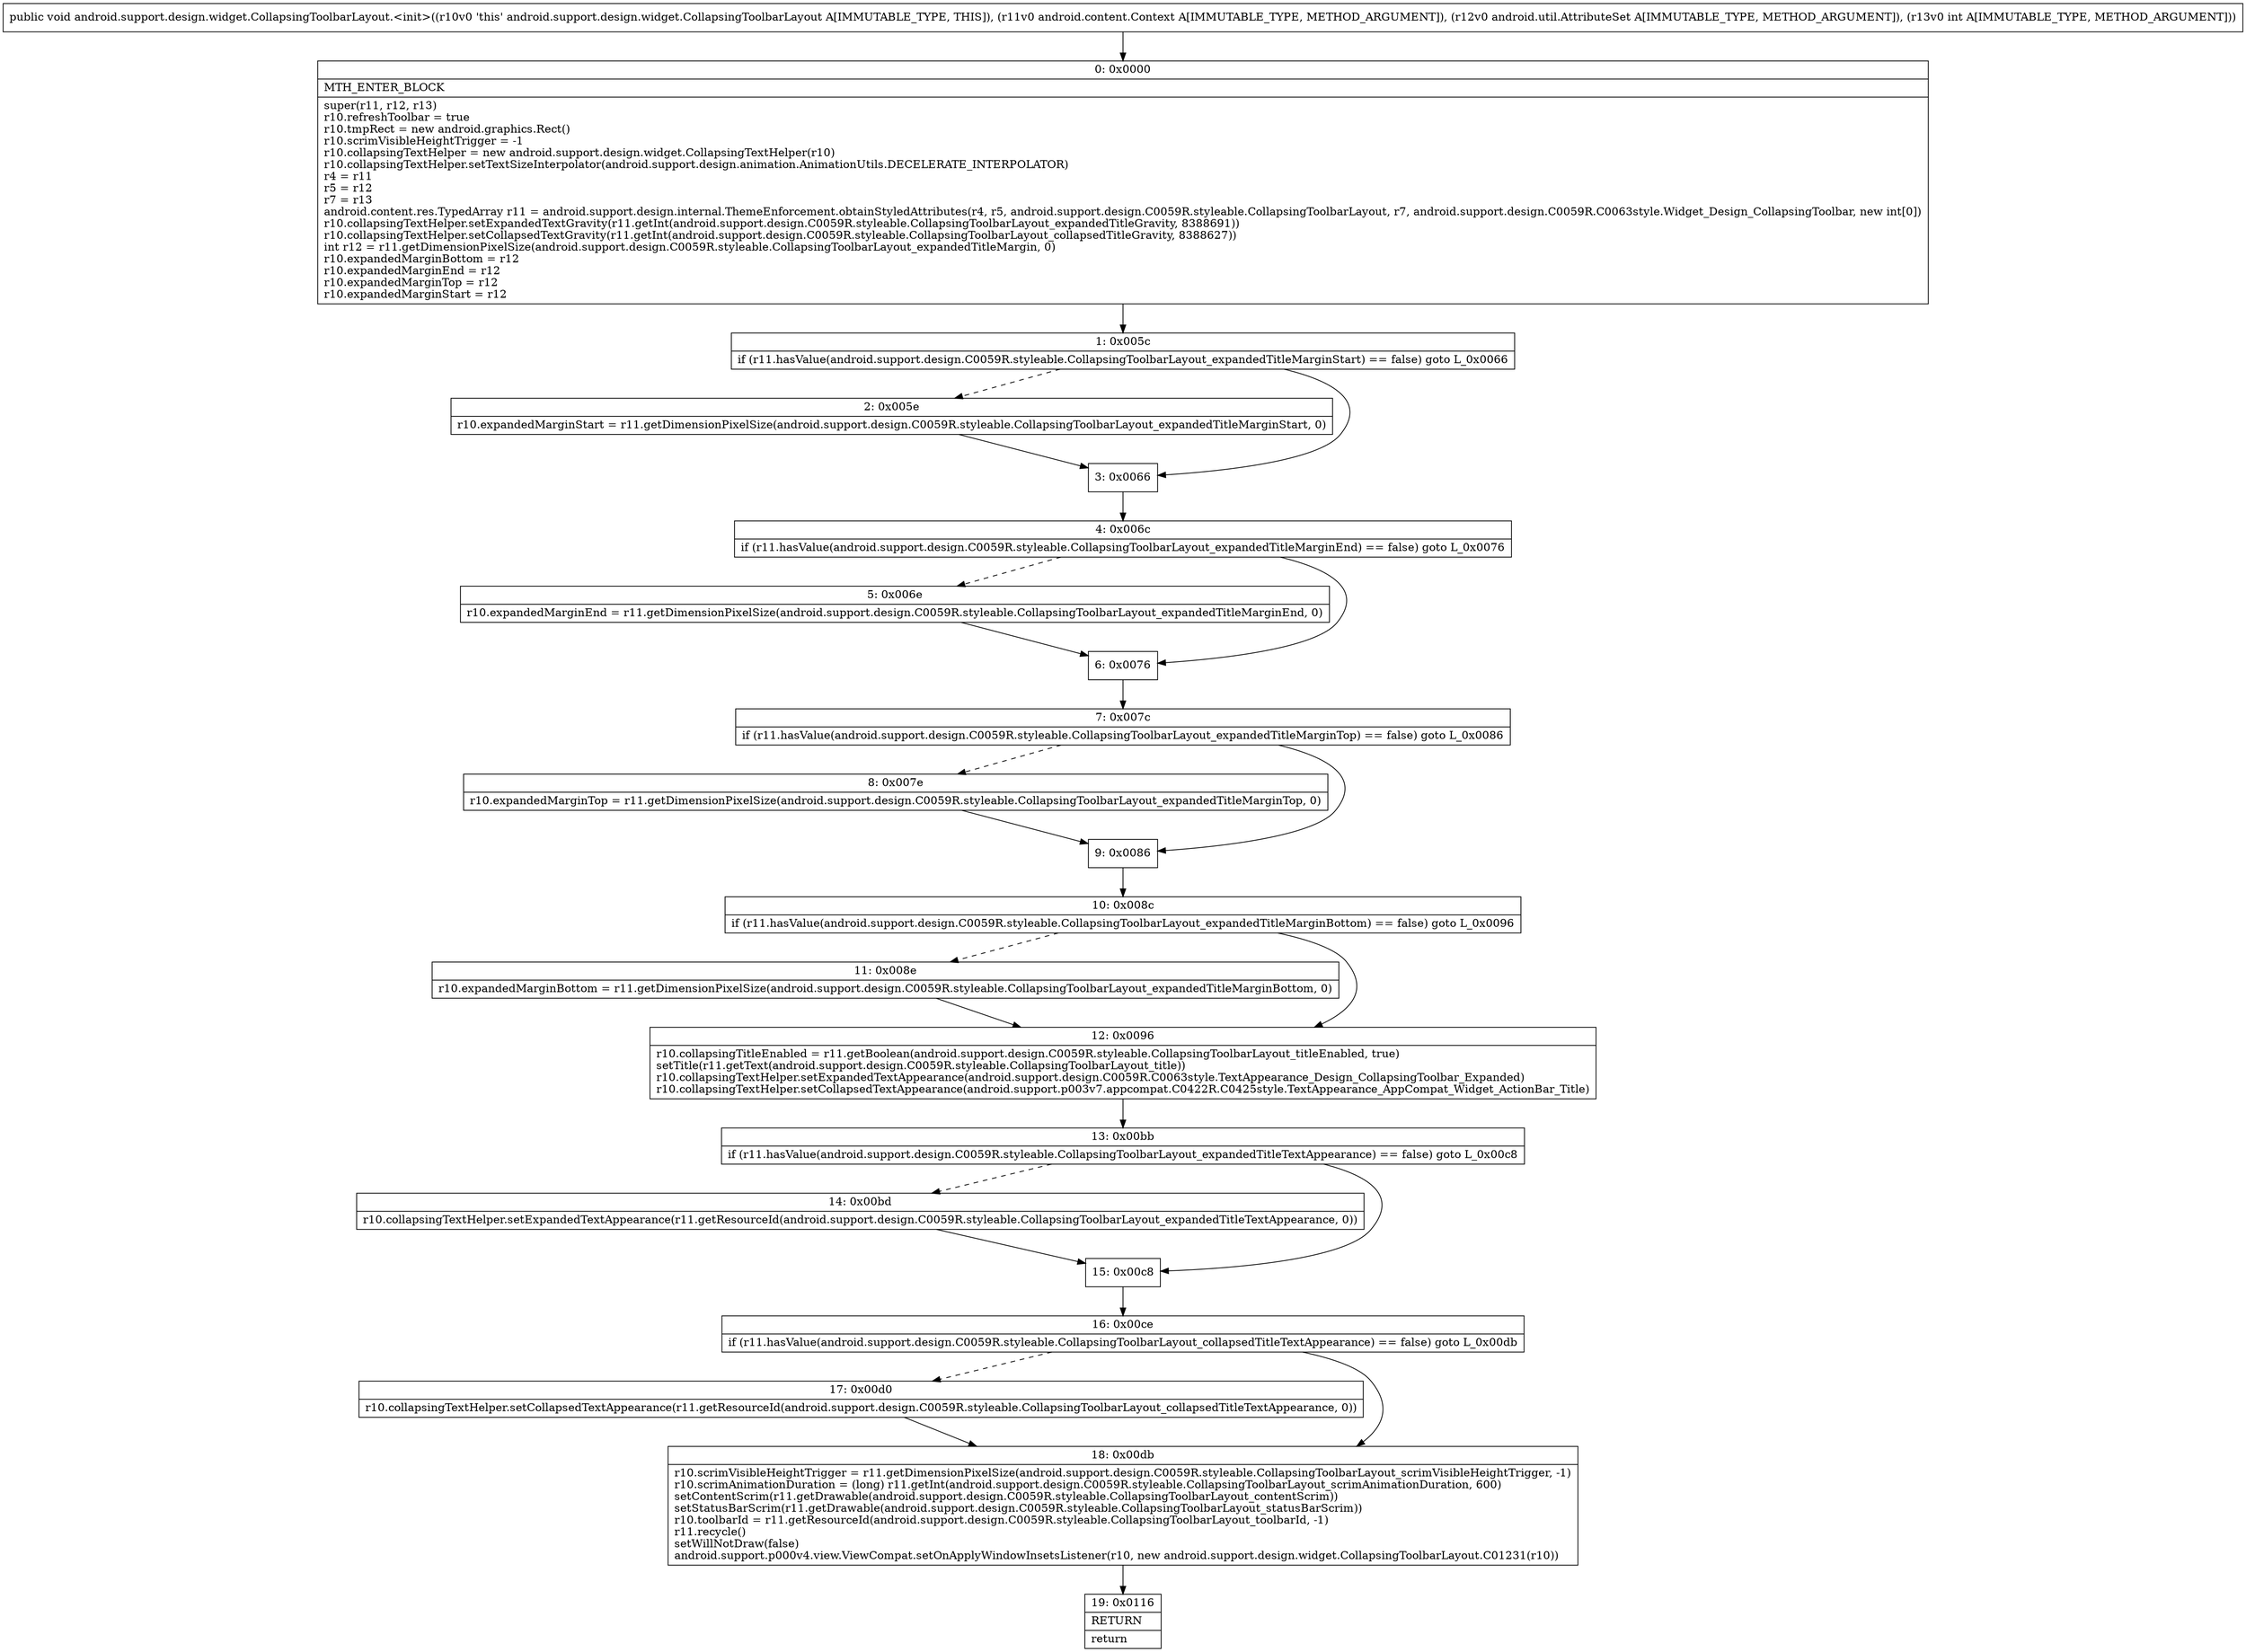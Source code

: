 digraph "CFG forandroid.support.design.widget.CollapsingToolbarLayout.\<init\>(Landroid\/content\/Context;Landroid\/util\/AttributeSet;I)V" {
Node_0 [shape=record,label="{0\:\ 0x0000|MTH_ENTER_BLOCK\l|super(r11, r12, r13)\lr10.refreshToolbar = true\lr10.tmpRect = new android.graphics.Rect()\lr10.scrimVisibleHeightTrigger = \-1\lr10.collapsingTextHelper = new android.support.design.widget.CollapsingTextHelper(r10)\lr10.collapsingTextHelper.setTextSizeInterpolator(android.support.design.animation.AnimationUtils.DECELERATE_INTERPOLATOR)\lr4 = r11\lr5 = r12\lr7 = r13\landroid.content.res.TypedArray r11 = android.support.design.internal.ThemeEnforcement.obtainStyledAttributes(r4, r5, android.support.design.C0059R.styleable.CollapsingToolbarLayout, r7, android.support.design.C0059R.C0063style.Widget_Design_CollapsingToolbar, new int[0])\lr10.collapsingTextHelper.setExpandedTextGravity(r11.getInt(android.support.design.C0059R.styleable.CollapsingToolbarLayout_expandedTitleGravity, 8388691))\lr10.collapsingTextHelper.setCollapsedTextGravity(r11.getInt(android.support.design.C0059R.styleable.CollapsingToolbarLayout_collapsedTitleGravity, 8388627))\lint r12 = r11.getDimensionPixelSize(android.support.design.C0059R.styleable.CollapsingToolbarLayout_expandedTitleMargin, 0)\lr10.expandedMarginBottom = r12\lr10.expandedMarginEnd = r12\lr10.expandedMarginTop = r12\lr10.expandedMarginStart = r12\l}"];
Node_1 [shape=record,label="{1\:\ 0x005c|if (r11.hasValue(android.support.design.C0059R.styleable.CollapsingToolbarLayout_expandedTitleMarginStart) == false) goto L_0x0066\l}"];
Node_2 [shape=record,label="{2\:\ 0x005e|r10.expandedMarginStart = r11.getDimensionPixelSize(android.support.design.C0059R.styleable.CollapsingToolbarLayout_expandedTitleMarginStart, 0)\l}"];
Node_3 [shape=record,label="{3\:\ 0x0066}"];
Node_4 [shape=record,label="{4\:\ 0x006c|if (r11.hasValue(android.support.design.C0059R.styleable.CollapsingToolbarLayout_expandedTitleMarginEnd) == false) goto L_0x0076\l}"];
Node_5 [shape=record,label="{5\:\ 0x006e|r10.expandedMarginEnd = r11.getDimensionPixelSize(android.support.design.C0059R.styleable.CollapsingToolbarLayout_expandedTitleMarginEnd, 0)\l}"];
Node_6 [shape=record,label="{6\:\ 0x0076}"];
Node_7 [shape=record,label="{7\:\ 0x007c|if (r11.hasValue(android.support.design.C0059R.styleable.CollapsingToolbarLayout_expandedTitleMarginTop) == false) goto L_0x0086\l}"];
Node_8 [shape=record,label="{8\:\ 0x007e|r10.expandedMarginTop = r11.getDimensionPixelSize(android.support.design.C0059R.styleable.CollapsingToolbarLayout_expandedTitleMarginTop, 0)\l}"];
Node_9 [shape=record,label="{9\:\ 0x0086}"];
Node_10 [shape=record,label="{10\:\ 0x008c|if (r11.hasValue(android.support.design.C0059R.styleable.CollapsingToolbarLayout_expandedTitleMarginBottom) == false) goto L_0x0096\l}"];
Node_11 [shape=record,label="{11\:\ 0x008e|r10.expandedMarginBottom = r11.getDimensionPixelSize(android.support.design.C0059R.styleable.CollapsingToolbarLayout_expandedTitleMarginBottom, 0)\l}"];
Node_12 [shape=record,label="{12\:\ 0x0096|r10.collapsingTitleEnabled = r11.getBoolean(android.support.design.C0059R.styleable.CollapsingToolbarLayout_titleEnabled, true)\lsetTitle(r11.getText(android.support.design.C0059R.styleable.CollapsingToolbarLayout_title))\lr10.collapsingTextHelper.setExpandedTextAppearance(android.support.design.C0059R.C0063style.TextAppearance_Design_CollapsingToolbar_Expanded)\lr10.collapsingTextHelper.setCollapsedTextAppearance(android.support.p003v7.appcompat.C0422R.C0425style.TextAppearance_AppCompat_Widget_ActionBar_Title)\l}"];
Node_13 [shape=record,label="{13\:\ 0x00bb|if (r11.hasValue(android.support.design.C0059R.styleable.CollapsingToolbarLayout_expandedTitleTextAppearance) == false) goto L_0x00c8\l}"];
Node_14 [shape=record,label="{14\:\ 0x00bd|r10.collapsingTextHelper.setExpandedTextAppearance(r11.getResourceId(android.support.design.C0059R.styleable.CollapsingToolbarLayout_expandedTitleTextAppearance, 0))\l}"];
Node_15 [shape=record,label="{15\:\ 0x00c8}"];
Node_16 [shape=record,label="{16\:\ 0x00ce|if (r11.hasValue(android.support.design.C0059R.styleable.CollapsingToolbarLayout_collapsedTitleTextAppearance) == false) goto L_0x00db\l}"];
Node_17 [shape=record,label="{17\:\ 0x00d0|r10.collapsingTextHelper.setCollapsedTextAppearance(r11.getResourceId(android.support.design.C0059R.styleable.CollapsingToolbarLayout_collapsedTitleTextAppearance, 0))\l}"];
Node_18 [shape=record,label="{18\:\ 0x00db|r10.scrimVisibleHeightTrigger = r11.getDimensionPixelSize(android.support.design.C0059R.styleable.CollapsingToolbarLayout_scrimVisibleHeightTrigger, \-1)\lr10.scrimAnimationDuration = (long) r11.getInt(android.support.design.C0059R.styleable.CollapsingToolbarLayout_scrimAnimationDuration, 600)\lsetContentScrim(r11.getDrawable(android.support.design.C0059R.styleable.CollapsingToolbarLayout_contentScrim))\lsetStatusBarScrim(r11.getDrawable(android.support.design.C0059R.styleable.CollapsingToolbarLayout_statusBarScrim))\lr10.toolbarId = r11.getResourceId(android.support.design.C0059R.styleable.CollapsingToolbarLayout_toolbarId, \-1)\lr11.recycle()\lsetWillNotDraw(false)\landroid.support.p000v4.view.ViewCompat.setOnApplyWindowInsetsListener(r10, new android.support.design.widget.CollapsingToolbarLayout.C01231(r10))\l}"];
Node_19 [shape=record,label="{19\:\ 0x0116|RETURN\l|return\l}"];
MethodNode[shape=record,label="{public void android.support.design.widget.CollapsingToolbarLayout.\<init\>((r10v0 'this' android.support.design.widget.CollapsingToolbarLayout A[IMMUTABLE_TYPE, THIS]), (r11v0 android.content.Context A[IMMUTABLE_TYPE, METHOD_ARGUMENT]), (r12v0 android.util.AttributeSet A[IMMUTABLE_TYPE, METHOD_ARGUMENT]), (r13v0 int A[IMMUTABLE_TYPE, METHOD_ARGUMENT])) }"];
MethodNode -> Node_0;
Node_0 -> Node_1;
Node_1 -> Node_2[style=dashed];
Node_1 -> Node_3;
Node_2 -> Node_3;
Node_3 -> Node_4;
Node_4 -> Node_5[style=dashed];
Node_4 -> Node_6;
Node_5 -> Node_6;
Node_6 -> Node_7;
Node_7 -> Node_8[style=dashed];
Node_7 -> Node_9;
Node_8 -> Node_9;
Node_9 -> Node_10;
Node_10 -> Node_11[style=dashed];
Node_10 -> Node_12;
Node_11 -> Node_12;
Node_12 -> Node_13;
Node_13 -> Node_14[style=dashed];
Node_13 -> Node_15;
Node_14 -> Node_15;
Node_15 -> Node_16;
Node_16 -> Node_17[style=dashed];
Node_16 -> Node_18;
Node_17 -> Node_18;
Node_18 -> Node_19;
}

